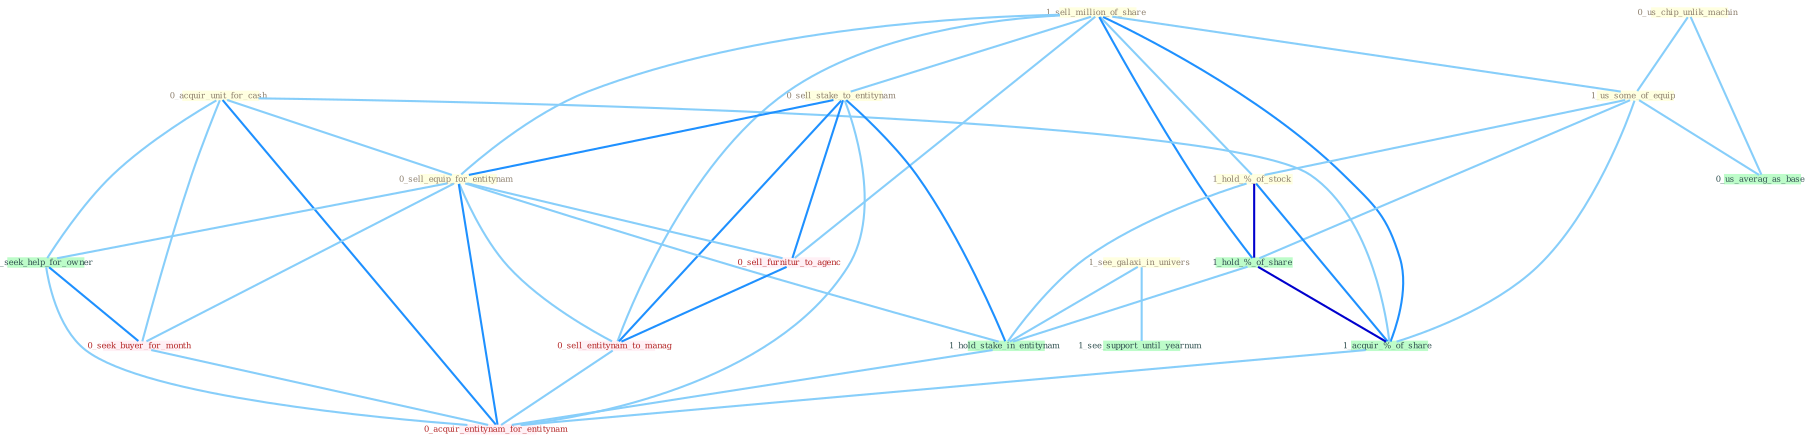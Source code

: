 Graph G{ 
    node
    [shape=polygon,style=filled,width=.5,height=.06,color="#BDFCC9",fixedsize=true,fontsize=4,
    fontcolor="#2f4f4f"];
    {node
    [color="#ffffe0", fontcolor="#8b7d6b"] "1_sell_million_of_share " "0_acquir_unit_for_cash " "1_see_galaxi_in_univers " "0_us_chip_unlik_machin " "0_sell_stake_to_entitynam " "0_sell_equip_for_entitynam " "1_us_some_of_equip " "1_hold_%_of_stock "}
{node [color="#fff0f5", fontcolor="#b22222"] "0_seek_buyer_for_month " "0_sell_furnitur_to_agenc " "0_sell_entitynam_to_manag " "0_acquir_entitynam_for_entitynam "}
edge [color="#B0E2FF"];

	"1_sell_million_of_share " -- "0_sell_stake_to_entitynam " [w="1", color="#87cefa" ];
	"1_sell_million_of_share " -- "0_sell_equip_for_entitynam " [w="1", color="#87cefa" ];
	"1_sell_million_of_share " -- "1_us_some_of_equip " [w="1", color="#87cefa" ];
	"1_sell_million_of_share " -- "1_hold_%_of_stock " [w="1", color="#87cefa" ];
	"1_sell_million_of_share " -- "1_hold_%_of_share " [w="2", color="#1e90ff" , len=0.8];
	"1_sell_million_of_share " -- "1_acquir_%_of_share " [w="2", color="#1e90ff" , len=0.8];
	"1_sell_million_of_share " -- "0_sell_furnitur_to_agenc " [w="1", color="#87cefa" ];
	"1_sell_million_of_share " -- "0_sell_entitynam_to_manag " [w="1", color="#87cefa" ];
	"0_acquir_unit_for_cash " -- "0_sell_equip_for_entitynam " [w="1", color="#87cefa" ];
	"0_acquir_unit_for_cash " -- "1_seek_help_for_owner " [w="1", color="#87cefa" ];
	"0_acquir_unit_for_cash " -- "0_seek_buyer_for_month " [w="1", color="#87cefa" ];
	"0_acquir_unit_for_cash " -- "1_acquir_%_of_share " [w="1", color="#87cefa" ];
	"0_acquir_unit_for_cash " -- "0_acquir_entitynam_for_entitynam " [w="2", color="#1e90ff" , len=0.8];
	"1_see_galaxi_in_univers " -- "1_hold_stake_in_entitynam " [w="1", color="#87cefa" ];
	"1_see_galaxi_in_univers " -- "1_see_support_until_yearnum " [w="1", color="#87cefa" ];
	"0_us_chip_unlik_machin " -- "1_us_some_of_equip " [w="1", color="#87cefa" ];
	"0_us_chip_unlik_machin " -- "0_us_averag_as_base " [w="1", color="#87cefa" ];
	"0_sell_stake_to_entitynam " -- "0_sell_equip_for_entitynam " [w="2", color="#1e90ff" , len=0.8];
	"0_sell_stake_to_entitynam " -- "1_hold_stake_in_entitynam " [w="2", color="#1e90ff" , len=0.8];
	"0_sell_stake_to_entitynam " -- "0_sell_furnitur_to_agenc " [w="2", color="#1e90ff" , len=0.8];
	"0_sell_stake_to_entitynam " -- "0_sell_entitynam_to_manag " [w="2", color="#1e90ff" , len=0.8];
	"0_sell_stake_to_entitynam " -- "0_acquir_entitynam_for_entitynam " [w="1", color="#87cefa" ];
	"0_sell_equip_for_entitynam " -- "1_hold_stake_in_entitynam " [w="1", color="#87cefa" ];
	"0_sell_equip_for_entitynam " -- "1_seek_help_for_owner " [w="1", color="#87cefa" ];
	"0_sell_equip_for_entitynam " -- "0_seek_buyer_for_month " [w="1", color="#87cefa" ];
	"0_sell_equip_for_entitynam " -- "0_sell_furnitur_to_agenc " [w="1", color="#87cefa" ];
	"0_sell_equip_for_entitynam " -- "0_sell_entitynam_to_manag " [w="1", color="#87cefa" ];
	"0_sell_equip_for_entitynam " -- "0_acquir_entitynam_for_entitynam " [w="2", color="#1e90ff" , len=0.8];
	"1_us_some_of_equip " -- "1_hold_%_of_stock " [w="1", color="#87cefa" ];
	"1_us_some_of_equip " -- "1_hold_%_of_share " [w="1", color="#87cefa" ];
	"1_us_some_of_equip " -- "1_acquir_%_of_share " [w="1", color="#87cefa" ];
	"1_us_some_of_equip " -- "0_us_averag_as_base " [w="1", color="#87cefa" ];
	"1_hold_%_of_stock " -- "1_hold_%_of_share " [w="3", color="#0000cd" , len=0.6];
	"1_hold_%_of_stock " -- "1_hold_stake_in_entitynam " [w="1", color="#87cefa" ];
	"1_hold_%_of_stock " -- "1_acquir_%_of_share " [w="2", color="#1e90ff" , len=0.8];
	"1_hold_%_of_share " -- "1_hold_stake_in_entitynam " [w="1", color="#87cefa" ];
	"1_hold_%_of_share " -- "1_acquir_%_of_share " [w="3", color="#0000cd" , len=0.6];
	"1_hold_stake_in_entitynam " -- "0_acquir_entitynam_for_entitynam " [w="1", color="#87cefa" ];
	"1_seek_help_for_owner " -- "0_seek_buyer_for_month " [w="2", color="#1e90ff" , len=0.8];
	"1_seek_help_for_owner " -- "0_acquir_entitynam_for_entitynam " [w="1", color="#87cefa" ];
	"0_seek_buyer_for_month " -- "0_acquir_entitynam_for_entitynam " [w="1", color="#87cefa" ];
	"1_acquir_%_of_share " -- "0_acquir_entitynam_for_entitynam " [w="1", color="#87cefa" ];
	"0_sell_furnitur_to_agenc " -- "0_sell_entitynam_to_manag " [w="2", color="#1e90ff" , len=0.8];
	"0_sell_entitynam_to_manag " -- "0_acquir_entitynam_for_entitynam " [w="1", color="#87cefa" ];
}